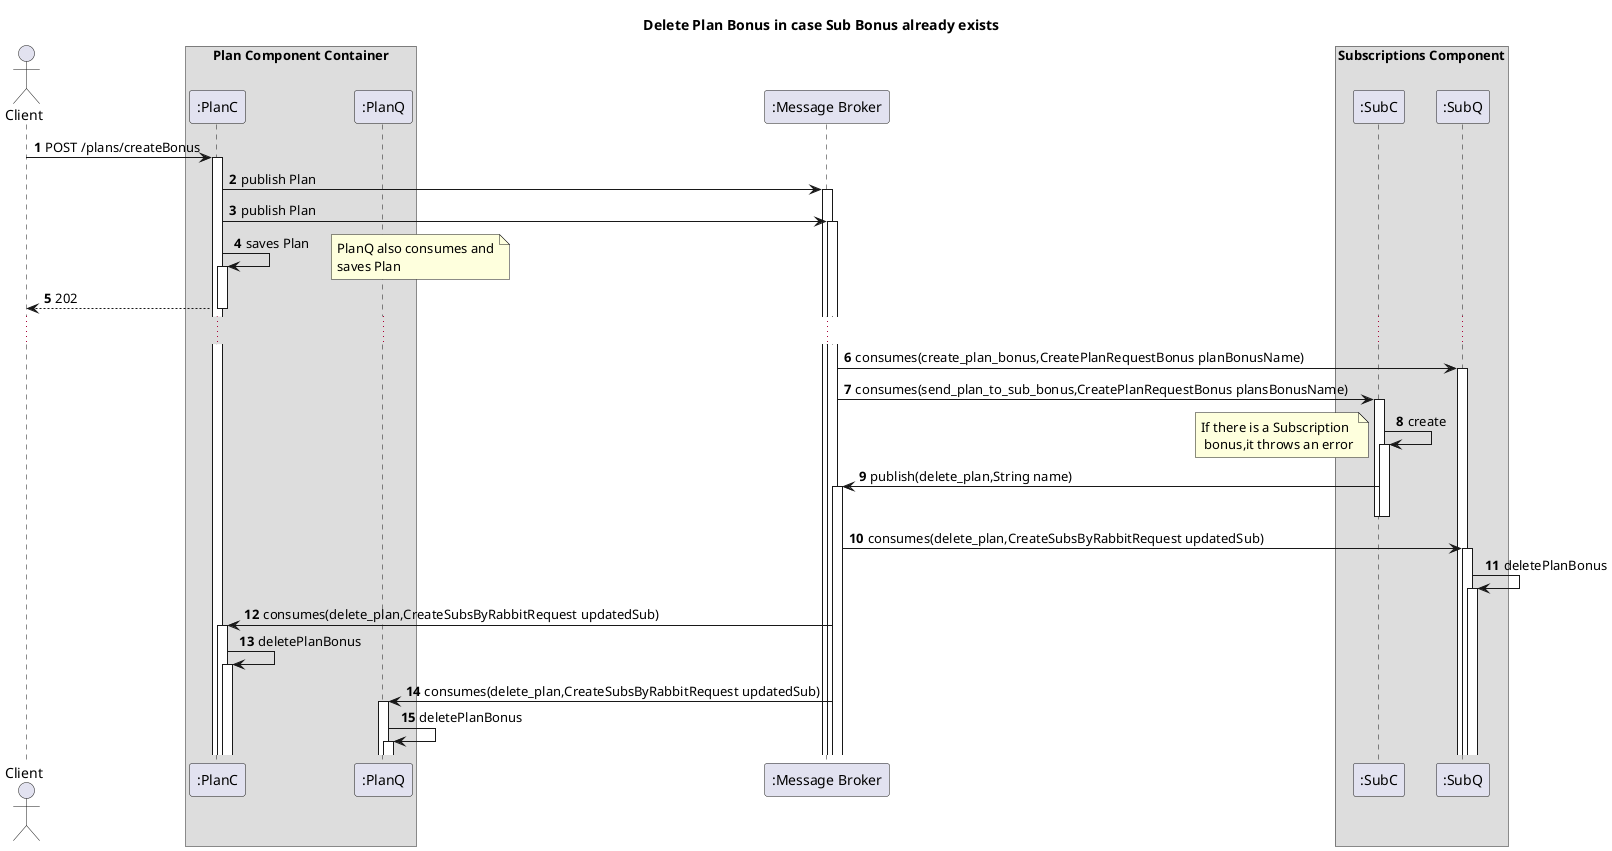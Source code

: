 @startuml
'https://plantuml.com/sequence-diagram
autoactivate on
autonumber
title  Delete Plan Bonus in case Sub Bonus already exists

autonumber

actor "Client" as Ac
box "Plan Component Container"
participant ":PlanC" as Auth
participant ":PlanQ" as Serv

end box


participant ":Message Broker" as Broker

box "Subscriptions Component"
    participant ":SubC" as NewComp
    participant ":SubQ" as NewQ
end box

Ac->Auth:POST /plans/createBonus
Auth->Broker: publish Plan
Auth->Broker: publish Plan
Auth->Auth: saves Plan
note right
PlanQ also consumes and
saves Plan
end note

Auth-->Ac:202
...
Broker->NewQ: consumes(create_plan_bonus,CreatePlanRequestBonus planBonusName)

Broker->NewComp:consumes(send_plan_to_sub_bonus,CreatePlanRequestBonus plansBonusName)
NewComp->NewComp:create
note left
If there is a Subscription
 bonus,it throws an error
end note

NewComp->Broker:publish(delete_plan,String name)
deactivate NewComp
deactivate NewComp

Broker->NewQ:consumes(delete_plan,CreateSubsByRabbitRequest updatedSub)
NewQ->NewQ:deletePlanBonus
Broker->Auth:consumes(delete_plan,CreateSubsByRabbitRequest updatedSub)
Auth->Auth:deletePlanBonus


Broker->Serv:consumes(delete_plan,CreateSubsByRabbitRequest updatedSub)
Serv->Serv:deletePlanBonus









@enduml
